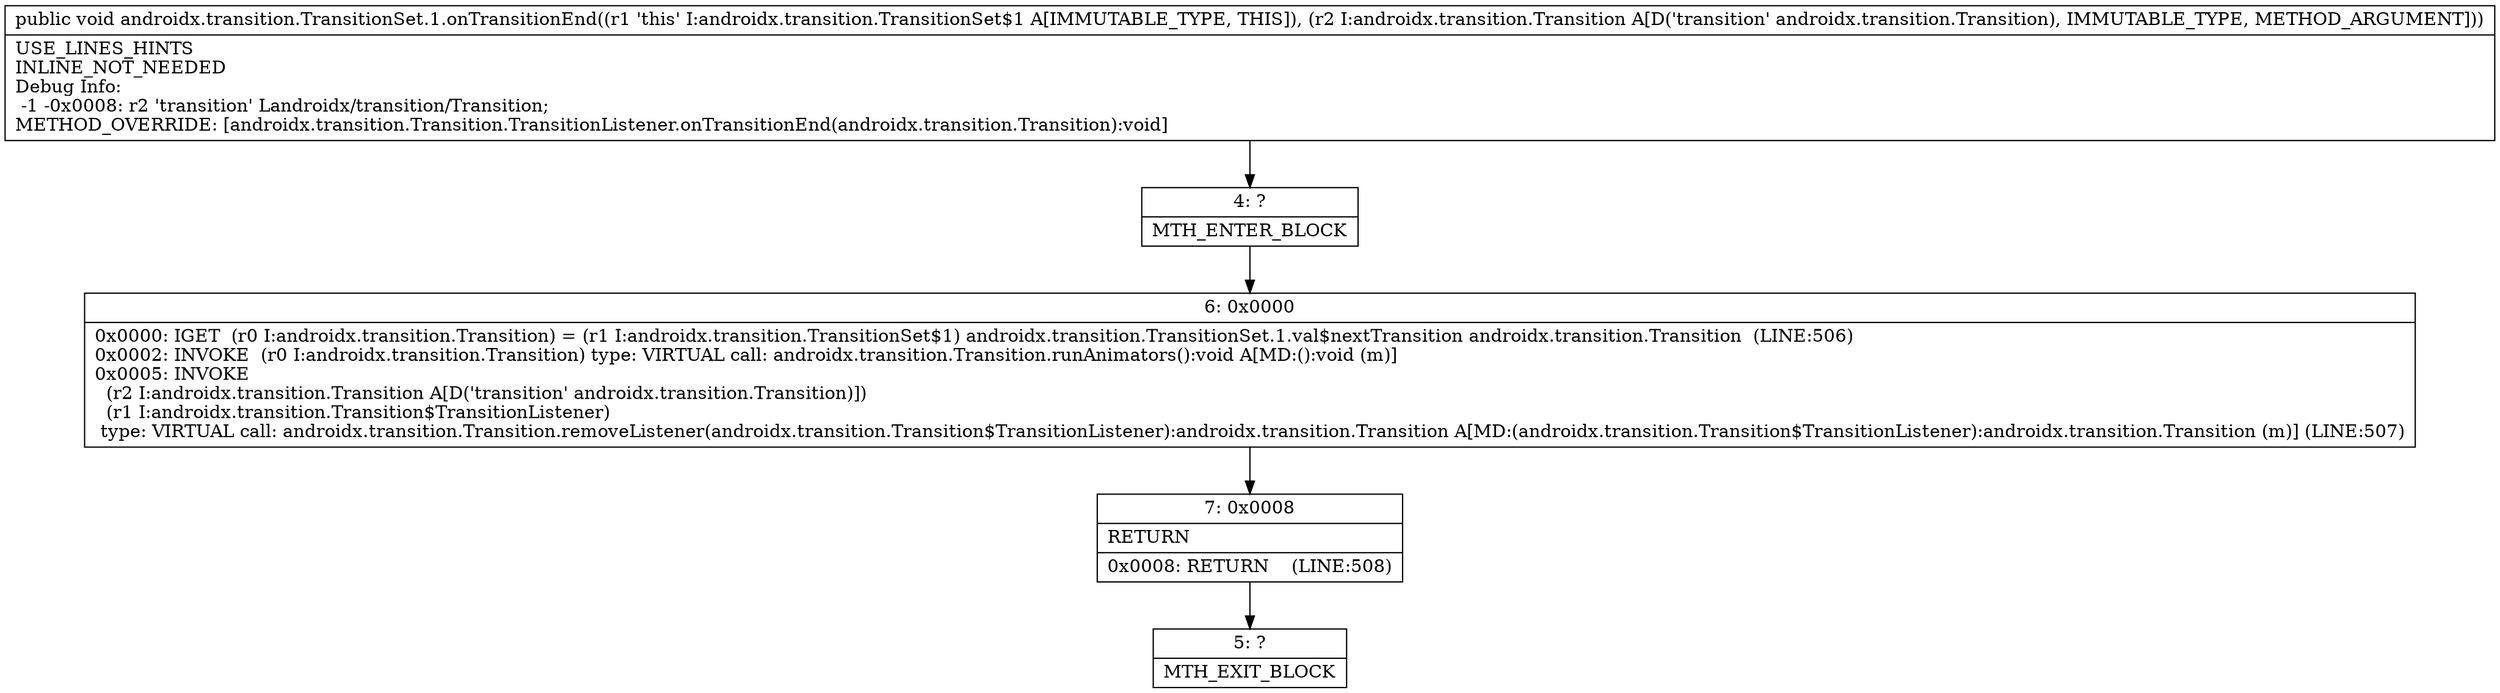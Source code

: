 digraph "CFG forandroidx.transition.TransitionSet.1.onTransitionEnd(Landroidx\/transition\/Transition;)V" {
Node_4 [shape=record,label="{4\:\ ?|MTH_ENTER_BLOCK\l}"];
Node_6 [shape=record,label="{6\:\ 0x0000|0x0000: IGET  (r0 I:androidx.transition.Transition) = (r1 I:androidx.transition.TransitionSet$1) androidx.transition.TransitionSet.1.val$nextTransition androidx.transition.Transition  (LINE:506)\l0x0002: INVOKE  (r0 I:androidx.transition.Transition) type: VIRTUAL call: androidx.transition.Transition.runAnimators():void A[MD:():void (m)]\l0x0005: INVOKE  \l  (r2 I:androidx.transition.Transition A[D('transition' androidx.transition.Transition)])\l  (r1 I:androidx.transition.Transition$TransitionListener)\l type: VIRTUAL call: androidx.transition.Transition.removeListener(androidx.transition.Transition$TransitionListener):androidx.transition.Transition A[MD:(androidx.transition.Transition$TransitionListener):androidx.transition.Transition (m)] (LINE:507)\l}"];
Node_7 [shape=record,label="{7\:\ 0x0008|RETURN\l|0x0008: RETURN    (LINE:508)\l}"];
Node_5 [shape=record,label="{5\:\ ?|MTH_EXIT_BLOCK\l}"];
MethodNode[shape=record,label="{public void androidx.transition.TransitionSet.1.onTransitionEnd((r1 'this' I:androidx.transition.TransitionSet$1 A[IMMUTABLE_TYPE, THIS]), (r2 I:androidx.transition.Transition A[D('transition' androidx.transition.Transition), IMMUTABLE_TYPE, METHOD_ARGUMENT]))  | USE_LINES_HINTS\lINLINE_NOT_NEEDED\lDebug Info:\l  \-1 \-0x0008: r2 'transition' Landroidx\/transition\/Transition;\lMETHOD_OVERRIDE: [androidx.transition.Transition.TransitionListener.onTransitionEnd(androidx.transition.Transition):void]\l}"];
MethodNode -> Node_4;Node_4 -> Node_6;
Node_6 -> Node_7;
Node_7 -> Node_5;
}

